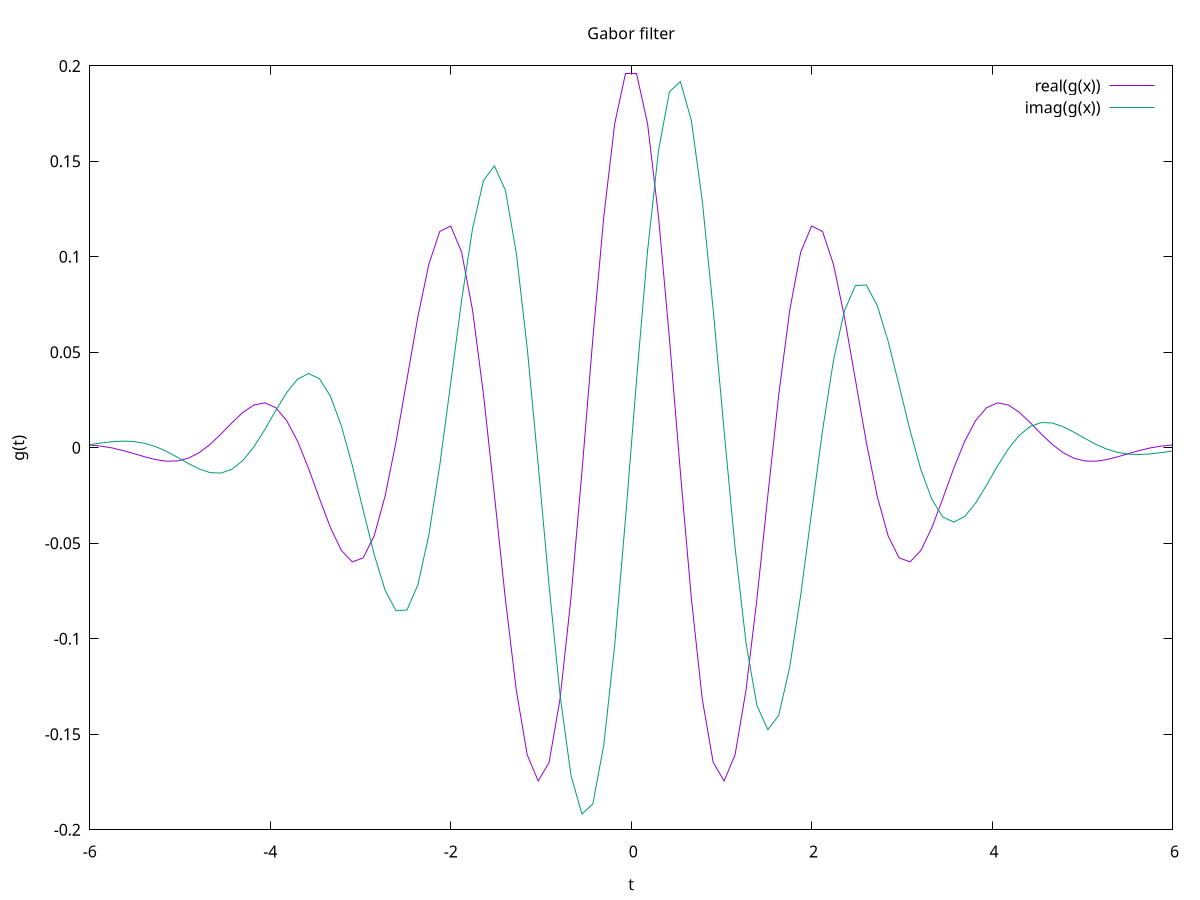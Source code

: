 set terminal postscript eps enhanced color
set output "gabor.eps"

set title "Gabor filter"
# set samples 100
# set xtics 1.0
# set ytics 0.1
set xlabel "t"
set ylabel "g(t)"
SIGMA=2.0
K=3.0
g(t)=1/(sqrt(2*pi)*SIGMA)*exp(-t**2/(2*SIGMA**2))*exp({0,1}*K*t)
# set yrange [0:1]
plot [-6:6] real(g(x)),imag(g(x))

# g:=(t,sigma,k)->(1/sqrt(2*PI))*exp(-t^2/(2*sigma^2))*exp(-I*k*t);
